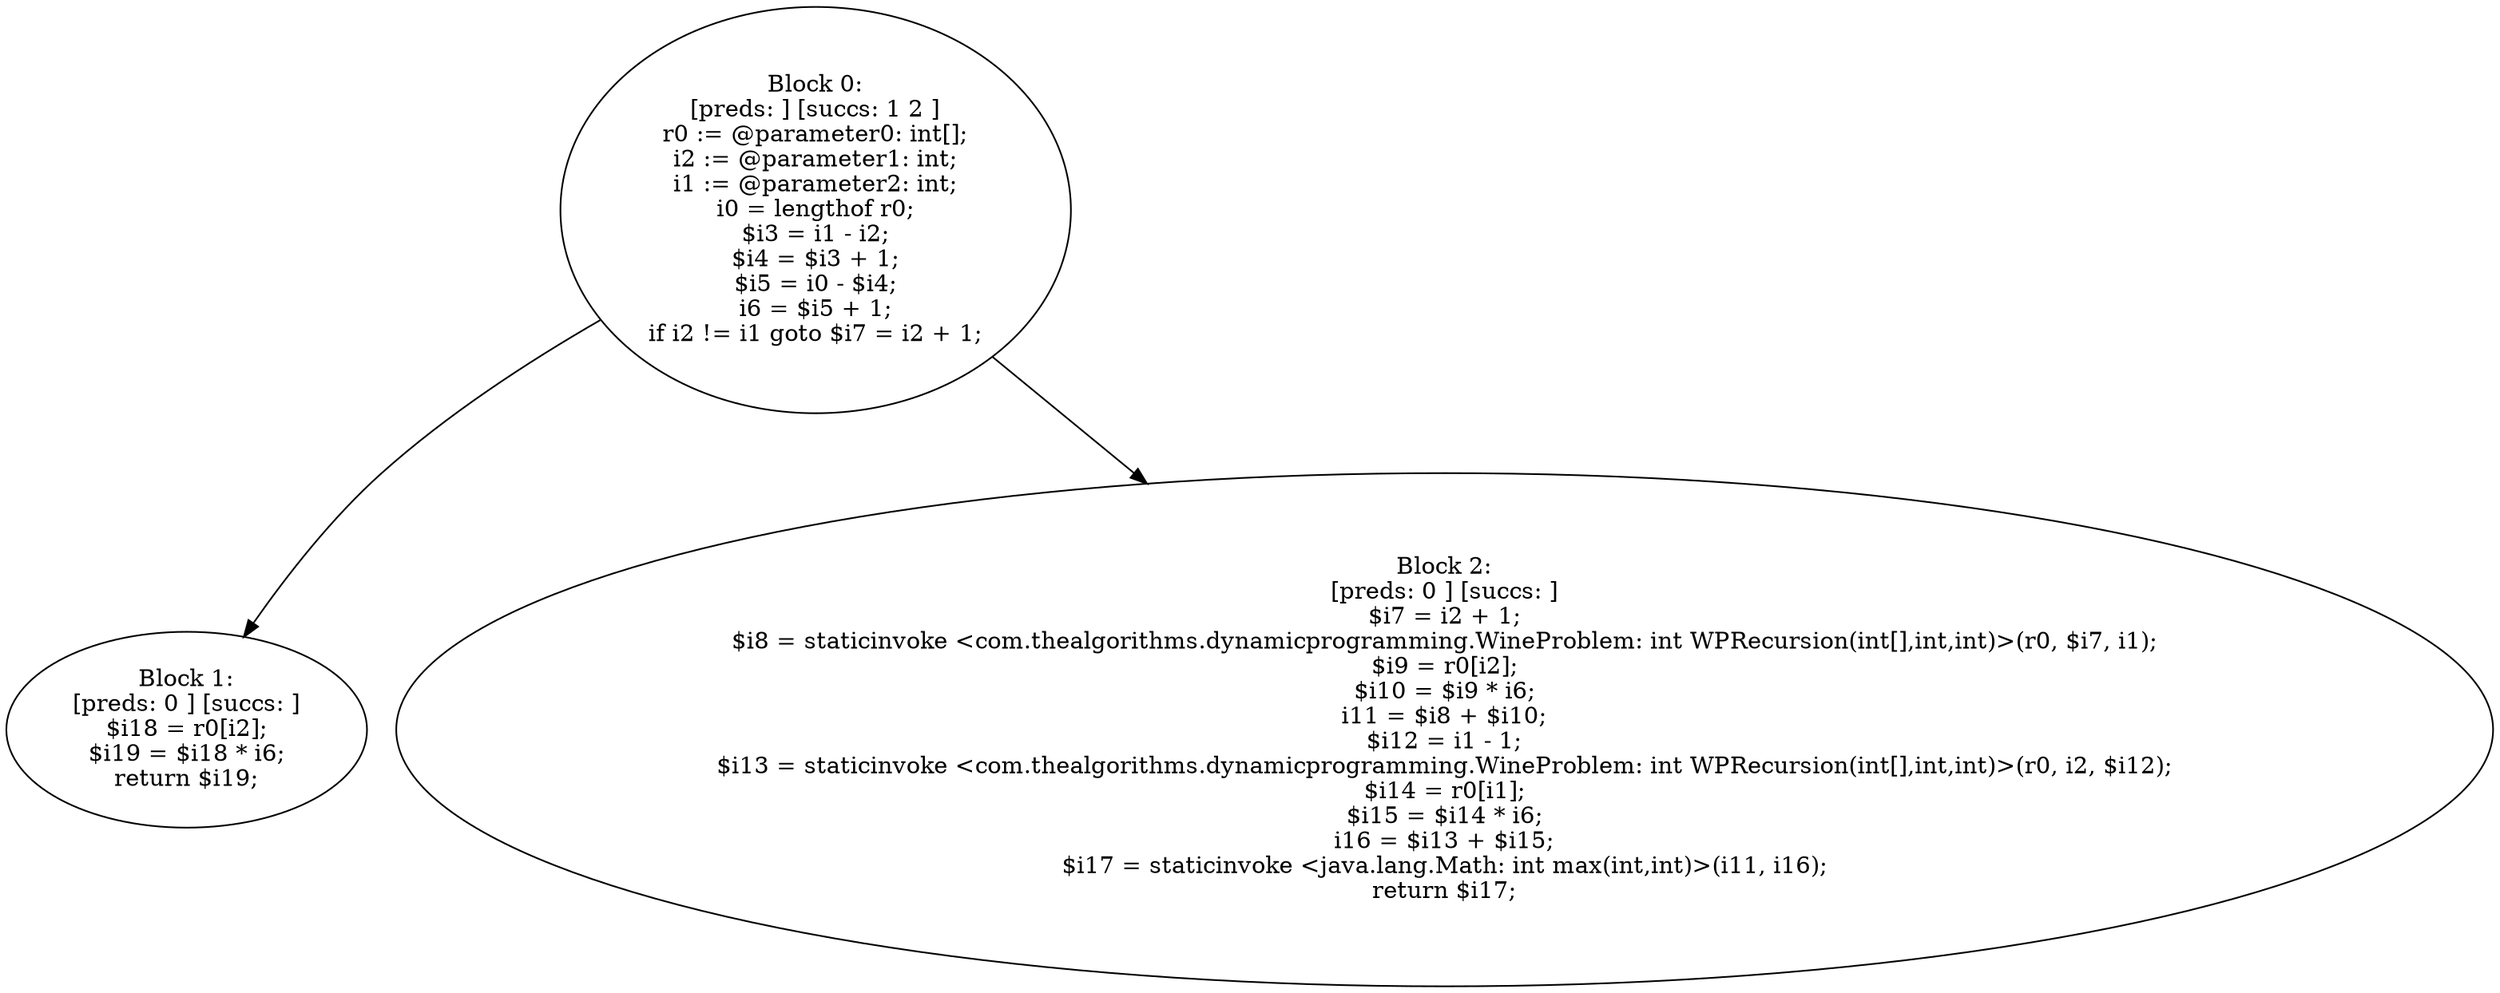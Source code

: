 digraph "unitGraph" {
    "Block 0:
[preds: ] [succs: 1 2 ]
r0 := @parameter0: int[];
i2 := @parameter1: int;
i1 := @parameter2: int;
i0 = lengthof r0;
$i3 = i1 - i2;
$i4 = $i3 + 1;
$i5 = i0 - $i4;
i6 = $i5 + 1;
if i2 != i1 goto $i7 = i2 + 1;
"
    "Block 1:
[preds: 0 ] [succs: ]
$i18 = r0[i2];
$i19 = $i18 * i6;
return $i19;
"
    "Block 2:
[preds: 0 ] [succs: ]
$i7 = i2 + 1;
$i8 = staticinvoke <com.thealgorithms.dynamicprogramming.WineProblem: int WPRecursion(int[],int,int)>(r0, $i7, i1);
$i9 = r0[i2];
$i10 = $i9 * i6;
i11 = $i8 + $i10;
$i12 = i1 - 1;
$i13 = staticinvoke <com.thealgorithms.dynamicprogramming.WineProblem: int WPRecursion(int[],int,int)>(r0, i2, $i12);
$i14 = r0[i1];
$i15 = $i14 * i6;
i16 = $i13 + $i15;
$i17 = staticinvoke <java.lang.Math: int max(int,int)>(i11, i16);
return $i17;
"
    "Block 0:
[preds: ] [succs: 1 2 ]
r0 := @parameter0: int[];
i2 := @parameter1: int;
i1 := @parameter2: int;
i0 = lengthof r0;
$i3 = i1 - i2;
$i4 = $i3 + 1;
$i5 = i0 - $i4;
i6 = $i5 + 1;
if i2 != i1 goto $i7 = i2 + 1;
"->"Block 1:
[preds: 0 ] [succs: ]
$i18 = r0[i2];
$i19 = $i18 * i6;
return $i19;
";
    "Block 0:
[preds: ] [succs: 1 2 ]
r0 := @parameter0: int[];
i2 := @parameter1: int;
i1 := @parameter2: int;
i0 = lengthof r0;
$i3 = i1 - i2;
$i4 = $i3 + 1;
$i5 = i0 - $i4;
i6 = $i5 + 1;
if i2 != i1 goto $i7 = i2 + 1;
"->"Block 2:
[preds: 0 ] [succs: ]
$i7 = i2 + 1;
$i8 = staticinvoke <com.thealgorithms.dynamicprogramming.WineProblem: int WPRecursion(int[],int,int)>(r0, $i7, i1);
$i9 = r0[i2];
$i10 = $i9 * i6;
i11 = $i8 + $i10;
$i12 = i1 - 1;
$i13 = staticinvoke <com.thealgorithms.dynamicprogramming.WineProblem: int WPRecursion(int[],int,int)>(r0, i2, $i12);
$i14 = r0[i1];
$i15 = $i14 * i6;
i16 = $i13 + $i15;
$i17 = staticinvoke <java.lang.Math: int max(int,int)>(i11, i16);
return $i17;
";
}
